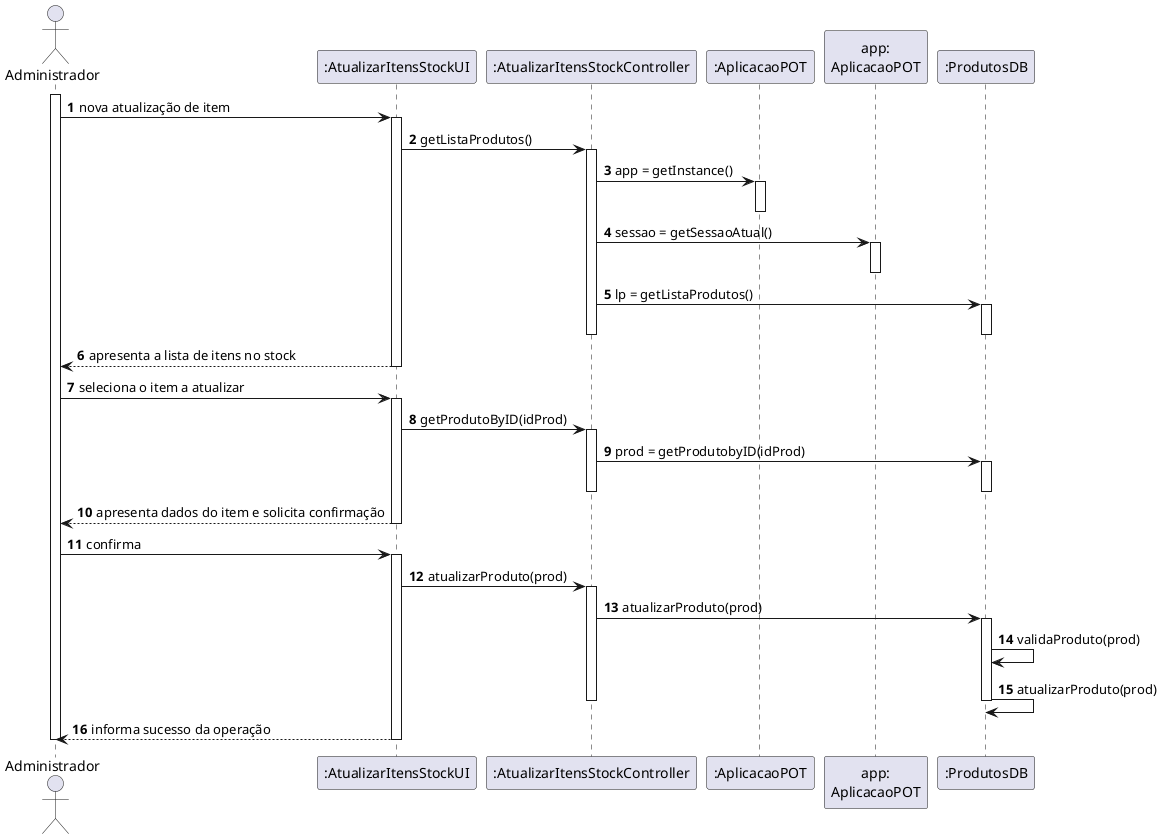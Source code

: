 @startuml
autonumber

actor "Administrador" as ADM
participant ":AtualizarItensStockUI" as UI
participant ":AtualizarItensStockController" as CTL
participant ":AplicacaoPOT" as _APP
participant "app:\nAplicacaoPOT" as APP
participant ":ProdutosDB" as PDB

activate ADM
ADM -> UI : nova atualização de item
activate UI
UI -> CTL : getListaProdutos()
activate CTL
CTL -> _APP : app = getInstance()
activate _APP
deactivate _APP
CTL -> APP : sessao = getSessaoAtual()
activate APP
deactivate APP

CTL -> PDB : lp = getListaProdutos()
activate PDB
deactivate PDB

deactivate CTL

UI --> ADM : apresenta a lista de itens no stock
deactivate UI
ADM -> UI : seleciona o item a atualizar
activate UI
UI -> CTL : getProdutoByID(idProd)
activate CTL
CTL -> PDB : prod = getProdutobyID(idProd)

activate PDB
deactivate PDB
deactivate CTL
UI --> ADM : apresenta dados do item e solicita confirmação
deactivate UI
ADM -> UI : confirma
activate UI
UI -> CTL : atualizarProduto(prod)

activate CTL

CTL -> PDB : atualizarProduto(prod)
activate PDB
PDB -> PDB : validaProduto(prod)

PDB -> PDB : atualizarProduto(prod)


deactivate PDB
deactivate CTL

UI --> ADM: informa sucesso da operação
deactivate UI
deactivate ADM
@enduml
